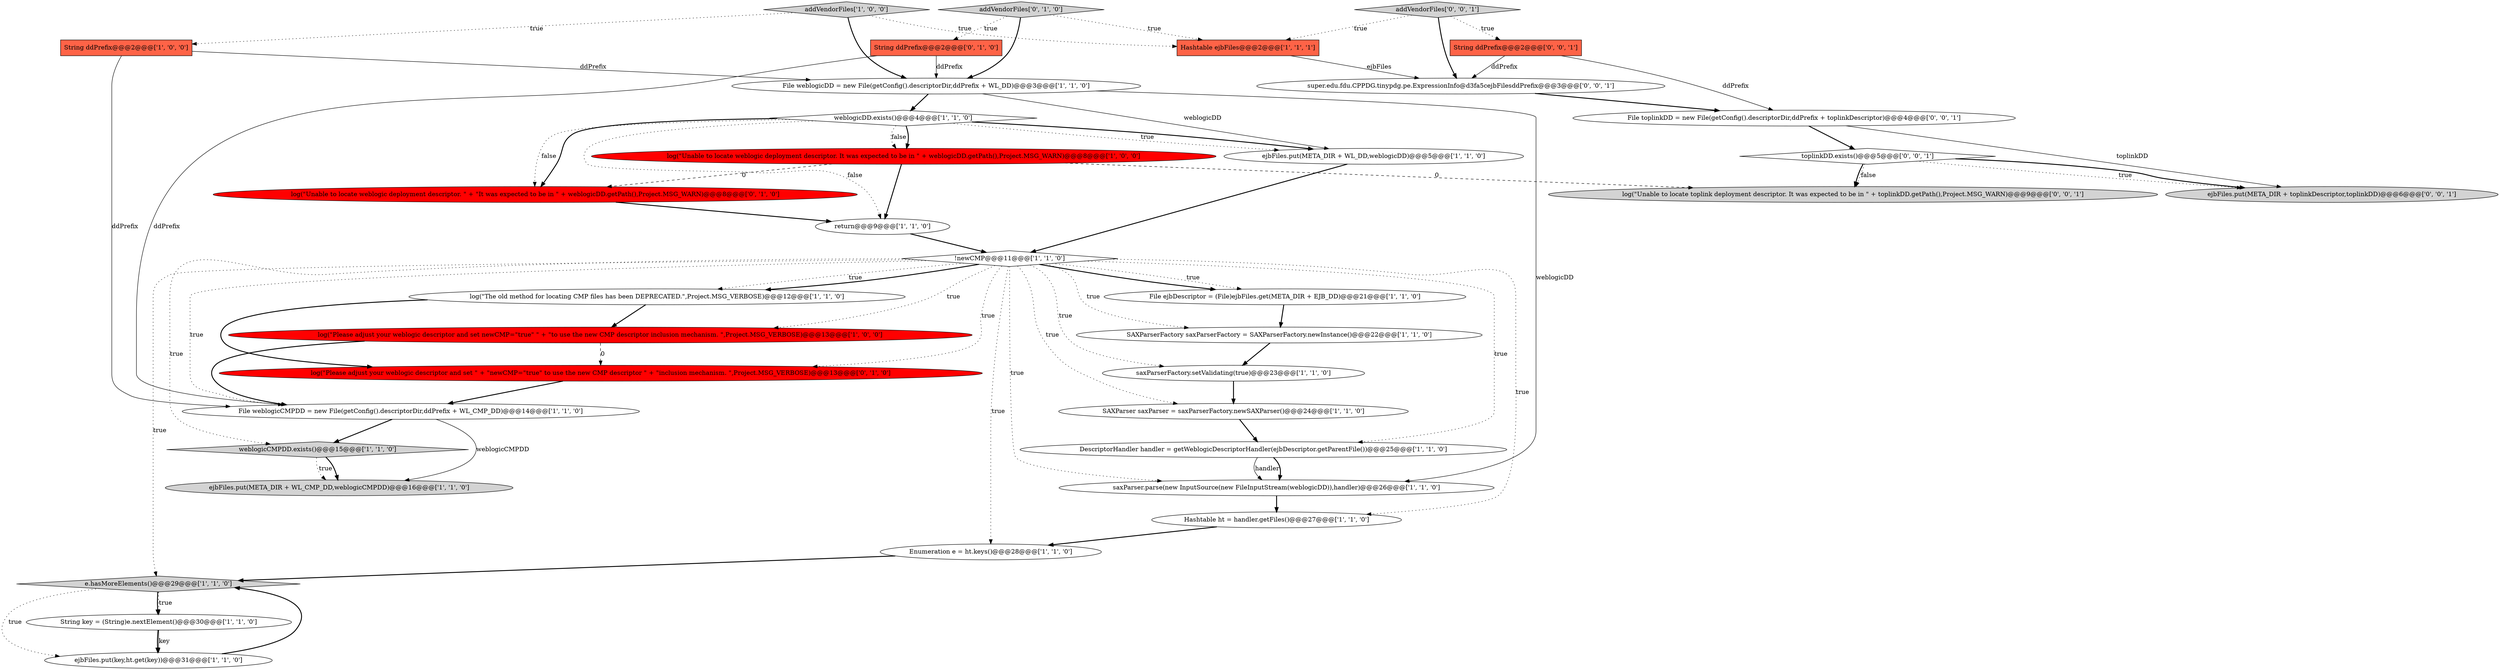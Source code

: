 digraph {
0 [style = filled, label = "e.hasMoreElements()@@@29@@@['1', '1', '0']", fillcolor = lightgray, shape = diamond image = "AAA0AAABBB1BBB"];
22 [style = filled, label = "return@@@9@@@['1', '1', '0']", fillcolor = white, shape = ellipse image = "AAA0AAABBB1BBB"];
10 [style = filled, label = "ejbFiles.put(META_DIR + WL_DD,weblogicDD)@@@5@@@['1', '1', '0']", fillcolor = white, shape = ellipse image = "AAA0AAABBB1BBB"];
11 [style = filled, label = "weblogicCMPDD.exists()@@@15@@@['1', '1', '0']", fillcolor = lightgray, shape = diamond image = "AAA0AAABBB1BBB"];
14 [style = filled, label = "saxParser.parse(new InputSource(new FileInputStream(weblogicDD)),handler)@@@26@@@['1', '1', '0']", fillcolor = white, shape = ellipse image = "AAA0AAABBB1BBB"];
16 [style = filled, label = "String key = (String)e.nextElement()@@@30@@@['1', '1', '0']", fillcolor = white, shape = ellipse image = "AAA0AAABBB1BBB"];
9 [style = filled, label = "log(\"Please adjust your weblogic descriptor and set newCMP=\"true\" \" + \"to use the new CMP descriptor inclusion mechanism. \",Project.MSG_VERBOSE)@@@13@@@['1', '0', '0']", fillcolor = red, shape = ellipse image = "AAA1AAABBB1BBB"];
34 [style = filled, label = "ejbFiles.put(META_DIR + toplinkDescriptor,toplinkDD)@@@6@@@['0', '0', '1']", fillcolor = lightgray, shape = ellipse image = "AAA0AAABBB3BBB"];
31 [style = filled, label = "File toplinkDD = new File(getConfig().descriptorDir,ddPrefix + toplinkDescriptor)@@@4@@@['0', '0', '1']", fillcolor = white, shape = ellipse image = "AAA0AAABBB3BBB"];
2 [style = filled, label = "Hashtable ht = handler.getFiles()@@@27@@@['1', '1', '0']", fillcolor = white, shape = ellipse image = "AAA0AAABBB1BBB"];
5 [style = filled, label = "File weblogicCMPDD = new File(getConfig().descriptorDir,ddPrefix + WL_CMP_DD)@@@14@@@['1', '1', '0']", fillcolor = white, shape = ellipse image = "AAA0AAABBB1BBB"];
6 [style = filled, label = "File ejbDescriptor = (File)ejbFiles.get(META_DIR + EJB_DD)@@@21@@@['1', '1', '0']", fillcolor = white, shape = ellipse image = "AAA0AAABBB1BBB"];
33 [style = filled, label = "log(\"Unable to locate toplink deployment descriptor. It was expected to be in \" + toplinkDD.getPath(),Project.MSG_WARN)@@@9@@@['0', '0', '1']", fillcolor = lightgray, shape = ellipse image = "AAA0AAABBB3BBB"];
4 [style = filled, label = "!newCMP@@@11@@@['1', '1', '0']", fillcolor = white, shape = diamond image = "AAA0AAABBB1BBB"];
28 [style = filled, label = "addVendorFiles['0', '1', '0']", fillcolor = lightgray, shape = diamond image = "AAA0AAABBB2BBB"];
12 [style = filled, label = "DescriptorHandler handler = getWeblogicDescriptorHandler(ejbDescriptor.getParentFile())@@@25@@@['1', '1', '0']", fillcolor = white, shape = ellipse image = "AAA0AAABBB1BBB"];
29 [style = filled, label = "toplinkDD.exists()@@@5@@@['0', '0', '1']", fillcolor = white, shape = diamond image = "AAA0AAABBB3BBB"];
15 [style = filled, label = "SAXParser saxParser = saxParserFactory.newSAXParser()@@@24@@@['1', '1', '0']", fillcolor = white, shape = ellipse image = "AAA0AAABBB1BBB"];
24 [style = filled, label = "Hashtable ejbFiles@@@2@@@['1', '1', '1']", fillcolor = tomato, shape = box image = "AAA0AAABBB1BBB"];
21 [style = filled, label = "addVendorFiles['1', '0', '0']", fillcolor = lightgray, shape = diamond image = "AAA0AAABBB1BBB"];
27 [style = filled, label = "log(\"Unable to locate weblogic deployment descriptor. \" + \"It was expected to be in \" + weblogicDD.getPath(),Project.MSG_WARN)@@@8@@@['0', '1', '0']", fillcolor = red, shape = ellipse image = "AAA1AAABBB2BBB"];
32 [style = filled, label = "String ddPrefix@@@2@@@['0', '0', '1']", fillcolor = tomato, shape = box image = "AAA0AAABBB3BBB"];
18 [style = filled, label = "saxParserFactory.setValidating(true)@@@23@@@['1', '1', '0']", fillcolor = white, shape = ellipse image = "AAA0AAABBB1BBB"];
30 [style = filled, label = "super.edu.fdu.CPPDG.tinypdg.pe.ExpressionInfo@d3fa5cejbFilesddPrefix@@@3@@@['0', '0', '1']", fillcolor = white, shape = ellipse image = "AAA0AAABBB3BBB"];
7 [style = filled, label = "Enumeration e = ht.keys()@@@28@@@['1', '1', '0']", fillcolor = white, shape = ellipse image = "AAA0AAABBB1BBB"];
35 [style = filled, label = "addVendorFiles['0', '0', '1']", fillcolor = lightgray, shape = diamond image = "AAA0AAABBB3BBB"];
1 [style = filled, label = "String ddPrefix@@@2@@@['1', '0', '0']", fillcolor = tomato, shape = box image = "AAA0AAABBB1BBB"];
25 [style = filled, label = "String ddPrefix@@@2@@@['0', '1', '0']", fillcolor = tomato, shape = box image = "AAA0AAABBB2BBB"];
23 [style = filled, label = "log(\"Unable to locate weblogic deployment descriptor. It was expected to be in \" + weblogicDD.getPath(),Project.MSG_WARN)@@@8@@@['1', '0', '0']", fillcolor = red, shape = ellipse image = "AAA1AAABBB1BBB"];
19 [style = filled, label = "ejbFiles.put(key,ht.get(key))@@@31@@@['1', '1', '0']", fillcolor = white, shape = ellipse image = "AAA0AAABBB1BBB"];
20 [style = filled, label = "File weblogicDD = new File(getConfig().descriptorDir,ddPrefix + WL_DD)@@@3@@@['1', '1', '0']", fillcolor = white, shape = ellipse image = "AAA0AAABBB1BBB"];
17 [style = filled, label = "weblogicDD.exists()@@@4@@@['1', '1', '0']", fillcolor = white, shape = diamond image = "AAA0AAABBB1BBB"];
3 [style = filled, label = "SAXParserFactory saxParserFactory = SAXParserFactory.newInstance()@@@22@@@['1', '1', '0']", fillcolor = white, shape = ellipse image = "AAA0AAABBB1BBB"];
8 [style = filled, label = "log(\"The old method for locating CMP files has been DEPRECATED.\",Project.MSG_VERBOSE)@@@12@@@['1', '1', '0']", fillcolor = white, shape = ellipse image = "AAA0AAABBB1BBB"];
26 [style = filled, label = "log(\"Please adjust your weblogic descriptor and set \" + \"newCMP=\"true\" to use the new CMP descriptor \" + \"inclusion mechanism. \",Project.MSG_VERBOSE)@@@13@@@['0', '1', '0']", fillcolor = red, shape = ellipse image = "AAA1AAABBB2BBB"];
13 [style = filled, label = "ejbFiles.put(META_DIR + WL_CMP_DD,weblogicCMPDD)@@@16@@@['1', '1', '0']", fillcolor = lightgray, shape = ellipse image = "AAA0AAABBB1BBB"];
4->6 [style = dotted, label="true"];
17->10 [style = bold, label=""];
6->3 [style = bold, label=""];
4->5 [style = dotted, label="true"];
0->16 [style = bold, label=""];
4->18 [style = dotted, label="true"];
20->17 [style = bold, label=""];
21->1 [style = dotted, label="true"];
35->24 [style = dotted, label="true"];
28->20 [style = bold, label=""];
4->6 [style = bold, label=""];
29->34 [style = dotted, label="true"];
26->5 [style = bold, label=""];
0->19 [style = dotted, label="true"];
23->27 [style = dashed, label="0"];
1->5 [style = solid, label="ddPrefix"];
28->25 [style = dotted, label="true"];
4->0 [style = dotted, label="true"];
18->15 [style = bold, label=""];
4->8 [style = dotted, label="true"];
4->11 [style = dotted, label="true"];
4->7 [style = dotted, label="true"];
31->29 [style = bold, label=""];
17->27 [style = dotted, label="false"];
7->0 [style = bold, label=""];
4->15 [style = dotted, label="true"];
11->13 [style = dotted, label="true"];
20->14 [style = solid, label="weblogicDD"];
31->34 [style = solid, label="toplinkDD"];
16->19 [style = bold, label=""];
29->34 [style = bold, label=""];
5->13 [style = solid, label="weblogicCMPDD"];
27->22 [style = bold, label=""];
4->14 [style = dotted, label="true"];
17->23 [style = bold, label=""];
23->33 [style = dashed, label="0"];
19->0 [style = bold, label=""];
22->4 [style = bold, label=""];
3->18 [style = bold, label=""];
25->5 [style = solid, label="ddPrefix"];
25->20 [style = solid, label="ddPrefix"];
24->30 [style = solid, label="ejbFiles"];
17->10 [style = dotted, label="true"];
1->20 [style = solid, label="ddPrefix"];
16->19 [style = solid, label="key"];
29->33 [style = bold, label=""];
23->22 [style = bold, label=""];
21->20 [style = bold, label=""];
32->31 [style = solid, label="ddPrefix"];
17->22 [style = dotted, label="false"];
4->3 [style = dotted, label="true"];
21->24 [style = dotted, label="true"];
28->24 [style = dotted, label="true"];
29->33 [style = dotted, label="false"];
30->31 [style = bold, label=""];
12->14 [style = solid, label="handler"];
11->13 [style = bold, label=""];
9->26 [style = dashed, label="0"];
12->14 [style = bold, label=""];
8->9 [style = bold, label=""];
10->4 [style = bold, label=""];
9->5 [style = bold, label=""];
4->8 [style = bold, label=""];
5->11 [style = bold, label=""];
15->12 [style = bold, label=""];
14->2 [style = bold, label=""];
0->16 [style = dotted, label="true"];
20->10 [style = solid, label="weblogicDD"];
2->7 [style = bold, label=""];
17->27 [style = bold, label=""];
17->23 [style = dotted, label="false"];
4->9 [style = dotted, label="true"];
4->12 [style = dotted, label="true"];
35->30 [style = bold, label=""];
4->2 [style = dotted, label="true"];
32->30 [style = solid, label="ddPrefix"];
4->26 [style = dotted, label="true"];
8->26 [style = bold, label=""];
35->32 [style = dotted, label="true"];
}
